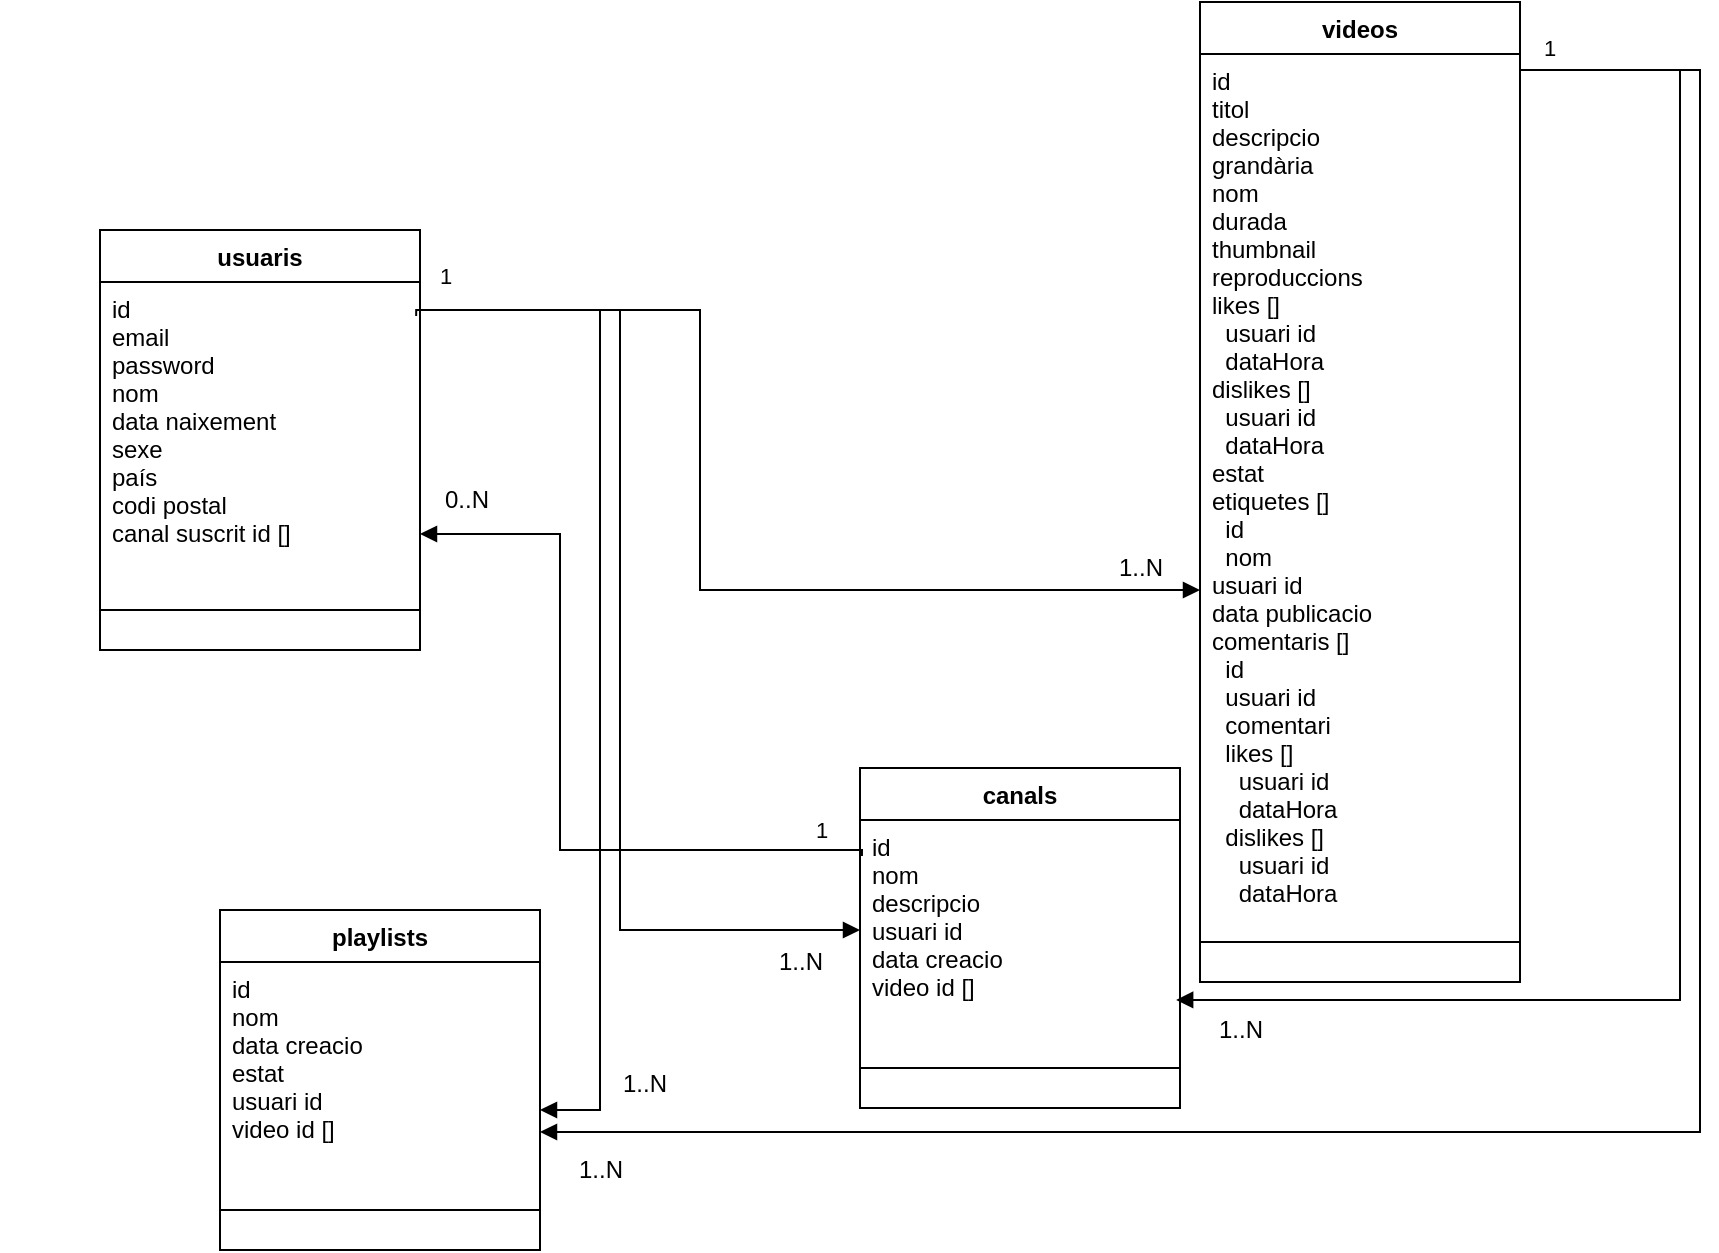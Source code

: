 <mxfile version="15.8.7" type="device"><diagram id="C5RBs43oDa-KdzZeNtuy" name="Page-1"><mxGraphModel dx="868" dy="553" grid="1" gridSize="10" guides="1" tooltips="1" connect="1" arrows="1" fold="1" page="1" pageScale="1" pageWidth="827" pageHeight="1169" math="0" shadow="0"><root><mxCell id="WIyWlLk6GJQsqaUBKTNV-0"/><mxCell id="WIyWlLk6GJQsqaUBKTNV-1" parent="WIyWlLk6GJQsqaUBKTNV-0"/><mxCell id="qQ1M6jy8JyDBD8PKnWQz-22" value="videos" style="swimlane;fontStyle=1;align=center;verticalAlign=top;childLayout=stackLayout;horizontal=1;startSize=26;horizontalStack=0;resizeParent=1;resizeParentMax=0;resizeLast=0;collapsible=1;marginBottom=0;" parent="WIyWlLk6GJQsqaUBKTNV-1" vertex="1"><mxGeometry x="600" y="536" width="160" height="490" as="geometry"/></mxCell><mxCell id="qQ1M6jy8JyDBD8PKnWQz-23" value="id&#10;titol&#10;descripcio&#10;grandària&#10;nom&#10;durada&#10;thumbnail&#10;reproduccions&#10;likes []&#10;  usuari id&#10;  dataHora&#10;dislikes []&#10;  usuari id&#10;  dataHora&#10;estat&#10;etiquetes []&#10;  id&#10;  nom&#10;usuari id&#10;data publicacio&#10;comentaris []&#10;  id&#10;  usuari id&#10;  comentari&#10;  likes []&#10;    usuari id&#10;    dataHora&#10;  dislikes []&#10;    usuari id&#10;    dataHora&#10;" style="text;strokeColor=none;fillColor=none;align=left;verticalAlign=top;spacingLeft=4;spacingRight=4;overflow=hidden;rotatable=0;points=[[0,0.5],[1,0.5]];portConstraint=eastwest;" parent="qQ1M6jy8JyDBD8PKnWQz-22" vertex="1"><mxGeometry y="26" width="160" height="424" as="geometry"/></mxCell><mxCell id="qQ1M6jy8JyDBD8PKnWQz-24" value="" style="line;strokeWidth=1;fillColor=none;align=left;verticalAlign=middle;spacingTop=-1;spacingLeft=3;spacingRight=3;rotatable=0;labelPosition=right;points=[];portConstraint=eastwest;" parent="qQ1M6jy8JyDBD8PKnWQz-22" vertex="1"><mxGeometry y="450" width="160" height="40" as="geometry"/></mxCell><mxCell id="qQ1M6jy8JyDBD8PKnWQz-39" value="1" style="edgeLabel;resizable=0;html=1;align=left;verticalAlign=bottom;" parent="WIyWlLk6GJQsqaUBKTNV-1" connectable="0" vertex="1"><mxGeometry x="2.842e-14" y="670" as="geometry"><mxPoint x="218" y="11" as="offset"/></mxGeometry></mxCell><mxCell id="qQ1M6jy8JyDBD8PKnWQz-49" value="playlists" style="swimlane;fontStyle=1;align=center;verticalAlign=top;childLayout=stackLayout;horizontal=1;startSize=26;horizontalStack=0;resizeParent=1;resizeParentMax=0;resizeLast=0;collapsible=1;marginBottom=0;" parent="WIyWlLk6GJQsqaUBKTNV-1" vertex="1"><mxGeometry x="110" y="990" width="160" height="170" as="geometry"/></mxCell><mxCell id="qQ1M6jy8JyDBD8PKnWQz-50" value="id&#10;nom&#10;data creacio &#10;estat&#10;usuari id&#10;video id []&#10;" style="text;strokeColor=none;fillColor=none;align=left;verticalAlign=top;spacingLeft=4;spacingRight=4;overflow=hidden;rotatable=0;points=[[0,0.5],[1,0.5]];portConstraint=eastwest;" parent="qQ1M6jy8JyDBD8PKnWQz-49" vertex="1"><mxGeometry y="26" width="160" height="104" as="geometry"/></mxCell><mxCell id="qQ1M6jy8JyDBD8PKnWQz-51" value="" style="line;strokeWidth=1;fillColor=none;align=left;verticalAlign=middle;spacingTop=-1;spacingLeft=3;spacingRight=3;rotatable=0;labelPosition=right;points=[];portConstraint=eastwest;" parent="qQ1M6jy8JyDBD8PKnWQz-49" vertex="1"><mxGeometry y="130" width="160" height="40" as="geometry"/></mxCell><mxCell id="qQ1M6jy8JyDBD8PKnWQz-59" value="usuaris" style="swimlane;fontStyle=1;align=center;verticalAlign=top;childLayout=stackLayout;horizontal=1;startSize=26;horizontalStack=0;resizeParent=1;resizeParentMax=0;resizeLast=0;collapsible=1;marginBottom=0;" parent="WIyWlLk6GJQsqaUBKTNV-1" vertex="1"><mxGeometry x="50" y="650" width="160" height="210" as="geometry"/></mxCell><mxCell id="qQ1M6jy8JyDBD8PKnWQz-60" value="id&#10;email&#10;password&#10;nom &#10;data naixement&#10;sexe&#10;país&#10;codi postal&#10;canal suscrit id []" style="text;strokeColor=none;fillColor=none;align=left;verticalAlign=top;spacingLeft=4;spacingRight=4;overflow=hidden;rotatable=0;points=[[0,0.5],[1,0.5]];portConstraint=eastwest;" parent="qQ1M6jy8JyDBD8PKnWQz-59" vertex="1"><mxGeometry y="26" width="160" height="144" as="geometry"/></mxCell><mxCell id="qQ1M6jy8JyDBD8PKnWQz-61" value="" style="line;strokeWidth=1;fillColor=none;align=left;verticalAlign=middle;spacingTop=-1;spacingLeft=3;spacingRight=3;rotatable=0;labelPosition=right;points=[];portConstraint=eastwest;" parent="qQ1M6jy8JyDBD8PKnWQz-59" vertex="1"><mxGeometry y="170" width="160" height="40" as="geometry"/></mxCell><mxCell id="qQ1M6jy8JyDBD8PKnWQz-62" value="" style="endArrow=block;endFill=1;html=1;edgeStyle=orthogonalEdgeStyle;align=left;verticalAlign=top;rounded=0;exitX=0.988;exitY=0.118;exitDx=0;exitDy=0;exitPerimeter=0;" parent="WIyWlLk6GJQsqaUBKTNV-1" edge="1" source="qQ1M6jy8JyDBD8PKnWQz-60"><mxGeometry x="-1" relative="1" as="geometry"><mxPoint x="310" y="990" as="sourcePoint"/><mxPoint x="600" y="830" as="targetPoint"/><Array as="points"><mxPoint x="208" y="690"/><mxPoint x="350" y="690"/><mxPoint x="350" y="830"/><mxPoint x="600" y="830"/></Array></mxGeometry></mxCell><mxCell id="qQ1M6jy8JyDBD8PKnWQz-65" value="canals" style="swimlane;fontStyle=1;align=center;verticalAlign=top;childLayout=stackLayout;horizontal=1;startSize=26;horizontalStack=0;resizeParent=1;resizeParentMax=0;resizeLast=0;collapsible=1;marginBottom=0;" parent="WIyWlLk6GJQsqaUBKTNV-1" vertex="1"><mxGeometry x="430" y="919" width="160" height="170" as="geometry"/></mxCell><mxCell id="qQ1M6jy8JyDBD8PKnWQz-66" value="id&#10;nom&#10;descripcio&#10;usuari id&#10;data creacio&#10;video id []" style="text;strokeColor=none;fillColor=none;align=left;verticalAlign=top;spacingLeft=4;spacingRight=4;overflow=hidden;rotatable=0;points=[[0,0.5],[1,0.5]];portConstraint=eastwest;" parent="qQ1M6jy8JyDBD8PKnWQz-65" vertex="1"><mxGeometry y="26" width="160" height="104" as="geometry"/></mxCell><mxCell id="qQ1M6jy8JyDBD8PKnWQz-67" value="" style="line;strokeWidth=1;fillColor=none;align=left;verticalAlign=middle;spacingTop=-1;spacingLeft=3;spacingRight=3;rotatable=0;labelPosition=right;points=[];portConstraint=eastwest;" parent="qQ1M6jy8JyDBD8PKnWQz-65" vertex="1"><mxGeometry y="130" width="160" height="40" as="geometry"/></mxCell><mxCell id="qQ1M6jy8JyDBD8PKnWQz-69" value="" style="endArrow=block;endFill=1;html=1;edgeStyle=orthogonalEdgeStyle;align=left;verticalAlign=top;rounded=0;" parent="WIyWlLk6GJQsqaUBKTNV-1" edge="1"><mxGeometry x="-1" relative="1" as="geometry"><mxPoint x="220" y="690" as="sourcePoint"/><mxPoint x="430" y="1000" as="targetPoint"/><Array as="points"><mxPoint x="310" y="690"/><mxPoint x="310" y="1000"/><mxPoint x="414" y="1000"/></Array></mxGeometry></mxCell><mxCell id="qQ1M6jy8JyDBD8PKnWQz-70" value="1..N" style="text;html=1;resizable=0;autosize=1;align=center;verticalAlign=middle;points=[];fillColor=none;strokeColor=none;rounded=0;" parent="WIyWlLk6GJQsqaUBKTNV-1" vertex="1"><mxGeometry x="550" y="809" width="40" height="20" as="geometry"/></mxCell><mxCell id="qQ1M6jy8JyDBD8PKnWQz-73" value="1..N" style="text;html=1;resizable=0;autosize=1;align=center;verticalAlign=middle;points=[];fillColor=none;strokeColor=none;rounded=0;" parent="WIyWlLk6GJQsqaUBKTNV-1" vertex="1"><mxGeometry x="380" y="1006" width="40" height="20" as="geometry"/></mxCell><mxCell id="qQ1M6jy8JyDBD8PKnWQz-80" value="1..N" style="text;html=1;resizable=0;autosize=1;align=center;verticalAlign=middle;points=[];fillColor=none;strokeColor=none;rounded=0;" parent="WIyWlLk6GJQsqaUBKTNV-1" vertex="1"><mxGeometry x="302" y="1067" width="40" height="20" as="geometry"/></mxCell><mxCell id="WecSFUAuGv3pKM7ZVUfo-4" value="" style="endArrow=block;endFill=1;html=1;edgeStyle=orthogonalEdgeStyle;align=left;verticalAlign=top;rounded=0;" edge="1" parent="WIyWlLk6GJQsqaUBKTNV-1"><mxGeometry x="-1" relative="1" as="geometry"><mxPoint x="210" y="690" as="sourcePoint"/><mxPoint x="270" y="1090" as="targetPoint"/><Array as="points"><mxPoint x="300" y="690"/><mxPoint x="300" y="1090"/><mxPoint x="270" y="1090"/></Array></mxGeometry></mxCell><mxCell id="WecSFUAuGv3pKM7ZVUfo-5" value="" style="endArrow=block;endFill=1;html=1;edgeStyle=orthogonalEdgeStyle;align=left;verticalAlign=top;rounded=0;" edge="1" parent="WIyWlLk6GJQsqaUBKTNV-1"><mxGeometry x="-1" relative="1" as="geometry"><mxPoint x="760" y="570" as="sourcePoint"/><mxPoint x="270" y="1101" as="targetPoint"/><Array as="points"><mxPoint x="850" y="570"/><mxPoint x="850" y="1101"/></Array></mxGeometry></mxCell><mxCell id="WecSFUAuGv3pKM7ZVUfo-6" value="1..N" style="text;html=1;resizable=0;autosize=1;align=center;verticalAlign=middle;points=[];fillColor=none;strokeColor=none;rounded=0;" vertex="1" parent="WIyWlLk6GJQsqaUBKTNV-1"><mxGeometry x="280" y="1110" width="40" height="20" as="geometry"/></mxCell><mxCell id="WecSFUAuGv3pKM7ZVUfo-7" value="1" style="edgeLabel;resizable=0;html=1;align=left;verticalAlign=bottom;" connectable="0" vertex="1" parent="WIyWlLk6GJQsqaUBKTNV-1"><mxGeometry x="552" y="556" as="geometry"><mxPoint x="218" y="11" as="offset"/></mxGeometry></mxCell><mxCell id="WecSFUAuGv3pKM7ZVUfo-9" value="" style="endArrow=block;endFill=1;html=1;edgeStyle=orthogonalEdgeStyle;align=left;verticalAlign=top;rounded=0;entryX=0.988;entryY=0.865;entryDx=0;entryDy=0;entryPerimeter=0;" edge="1" parent="WIyWlLk6GJQsqaUBKTNV-1" target="qQ1M6jy8JyDBD8PKnWQz-66"><mxGeometry x="-1" relative="1" as="geometry"><mxPoint x="760" y="570" as="sourcePoint"/><mxPoint x="810" y="880" as="targetPoint"/><Array as="points"><mxPoint x="840" y="570"/><mxPoint x="840" y="1035"/></Array></mxGeometry></mxCell><mxCell id="WecSFUAuGv3pKM7ZVUfo-10" value="1..N" style="text;html=1;resizable=0;autosize=1;align=center;verticalAlign=middle;points=[];fillColor=none;strokeColor=none;rounded=0;" vertex="1" parent="WIyWlLk6GJQsqaUBKTNV-1"><mxGeometry x="600" y="1040" width="40" height="20" as="geometry"/></mxCell><mxCell id="WecSFUAuGv3pKM7ZVUfo-11" value="" style="endArrow=block;endFill=1;html=1;edgeStyle=orthogonalEdgeStyle;align=left;verticalAlign=top;rounded=0;exitX=0.006;exitY=0.173;exitDx=0;exitDy=0;exitPerimeter=0;" edge="1" parent="WIyWlLk6GJQsqaUBKTNV-1" source="qQ1M6jy8JyDBD8PKnWQz-66"><mxGeometry x="-1" relative="1" as="geometry"><mxPoint x="330" y="960" as="sourcePoint"/><mxPoint x="210" y="802" as="targetPoint"/><Array as="points"><mxPoint x="431" y="960"/><mxPoint x="280" y="960"/><mxPoint x="280" y="802"/></Array></mxGeometry></mxCell><mxCell id="WecSFUAuGv3pKM7ZVUfo-12" value="0..N" style="text;html=1;resizable=0;autosize=1;align=center;verticalAlign=middle;points=[];fillColor=none;strokeColor=none;rounded=0;" vertex="1" parent="WIyWlLk6GJQsqaUBKTNV-1"><mxGeometry x="213" y="775" width="40" height="20" as="geometry"/></mxCell><mxCell id="WecSFUAuGv3pKM7ZVUfo-13" value="1" style="edgeLabel;resizable=0;html=1;align=left;verticalAlign=bottom;" connectable="0" vertex="1" parent="WIyWlLk6GJQsqaUBKTNV-1"><mxGeometry x="188.0" y="947" as="geometry"><mxPoint x="218" y="11" as="offset"/></mxGeometry></mxCell></root></mxGraphModel></diagram></mxfile>